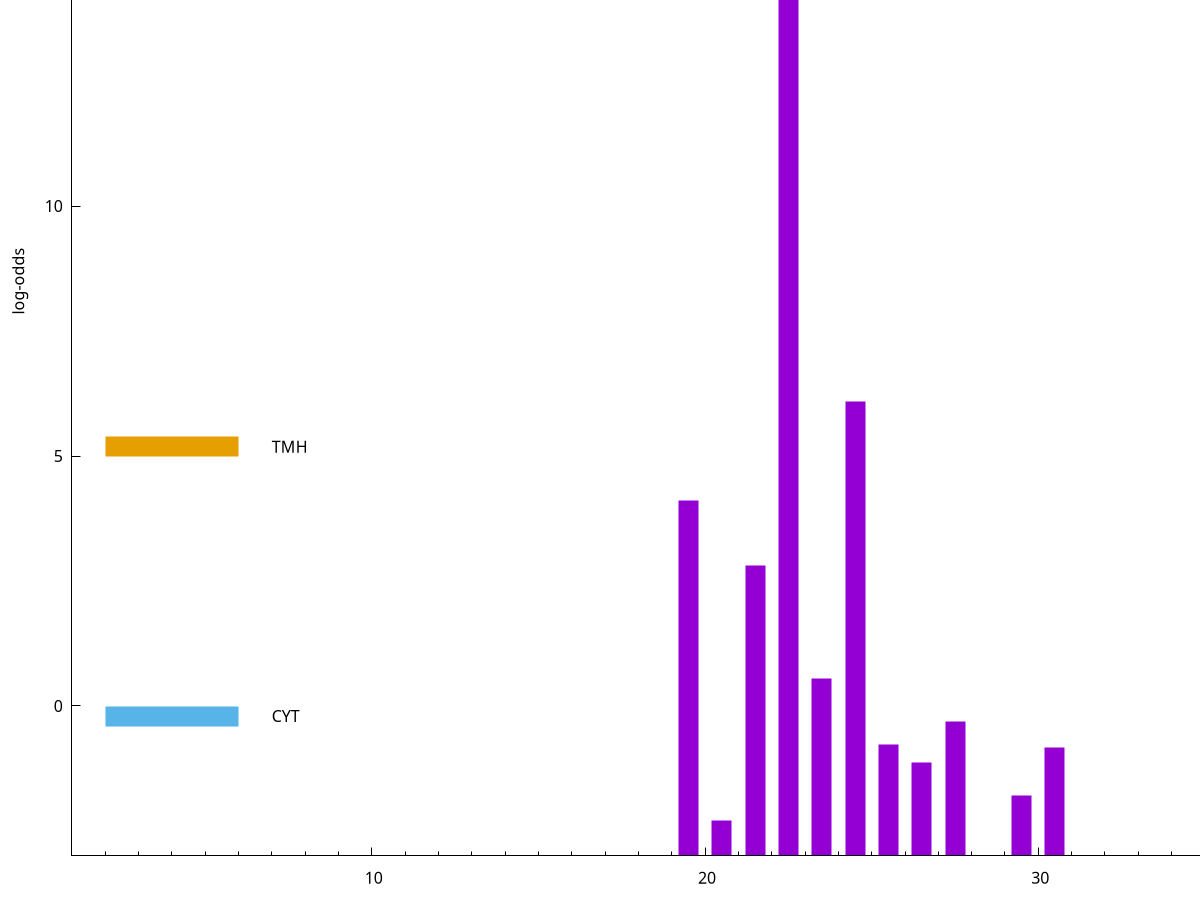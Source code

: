 set title "LipoP predictions for SRR4065652.gff"
set size 2., 1.4
set xrange [1:70] 
set mxtics 10
set yrange [-3:20]
set y2range [0:23]
set ylabel "log-odds"
set term postscript eps color solid "Helvetica" 30
set output "SRR4065652.gff3.eps"
set arrow from 2,18.5202 to 6,18.5202 nohead lt 1 lw 20
set label "SpI" at 7,18.5202
set arrow from 2,5.18755 to 6,5.18755 nohead lt 4 lw 20
set label "TMH" at 7,5.18755
set arrow from 2,-0.200913 to 6,-0.200913 nohead lt 3 lw 20
set label "CYT" at 7,-0.200913
set arrow from 2,18.5202 to 6,18.5202 nohead lt 1 lw 20
set label "SpI" at 7,18.5202
# NOTE: The scores below are the log-odds scores with the threshold
# NOTE: subtracted (a hack to make gnuplot make the histogram all
# NOTE: look nice).
plot "-" axes x1y2 title "" with impulses lt 1 lw 20
22.500000 21.519800
24.500000 9.091430
19.500000 7.119360
21.500000 5.802470
23.500000 3.545675
27.500000 2.691497
25.500000 2.224368
30.500000 2.159313
26.500000 1.875590
29.500000 1.214260
20.500000 0.710850
e
exit
